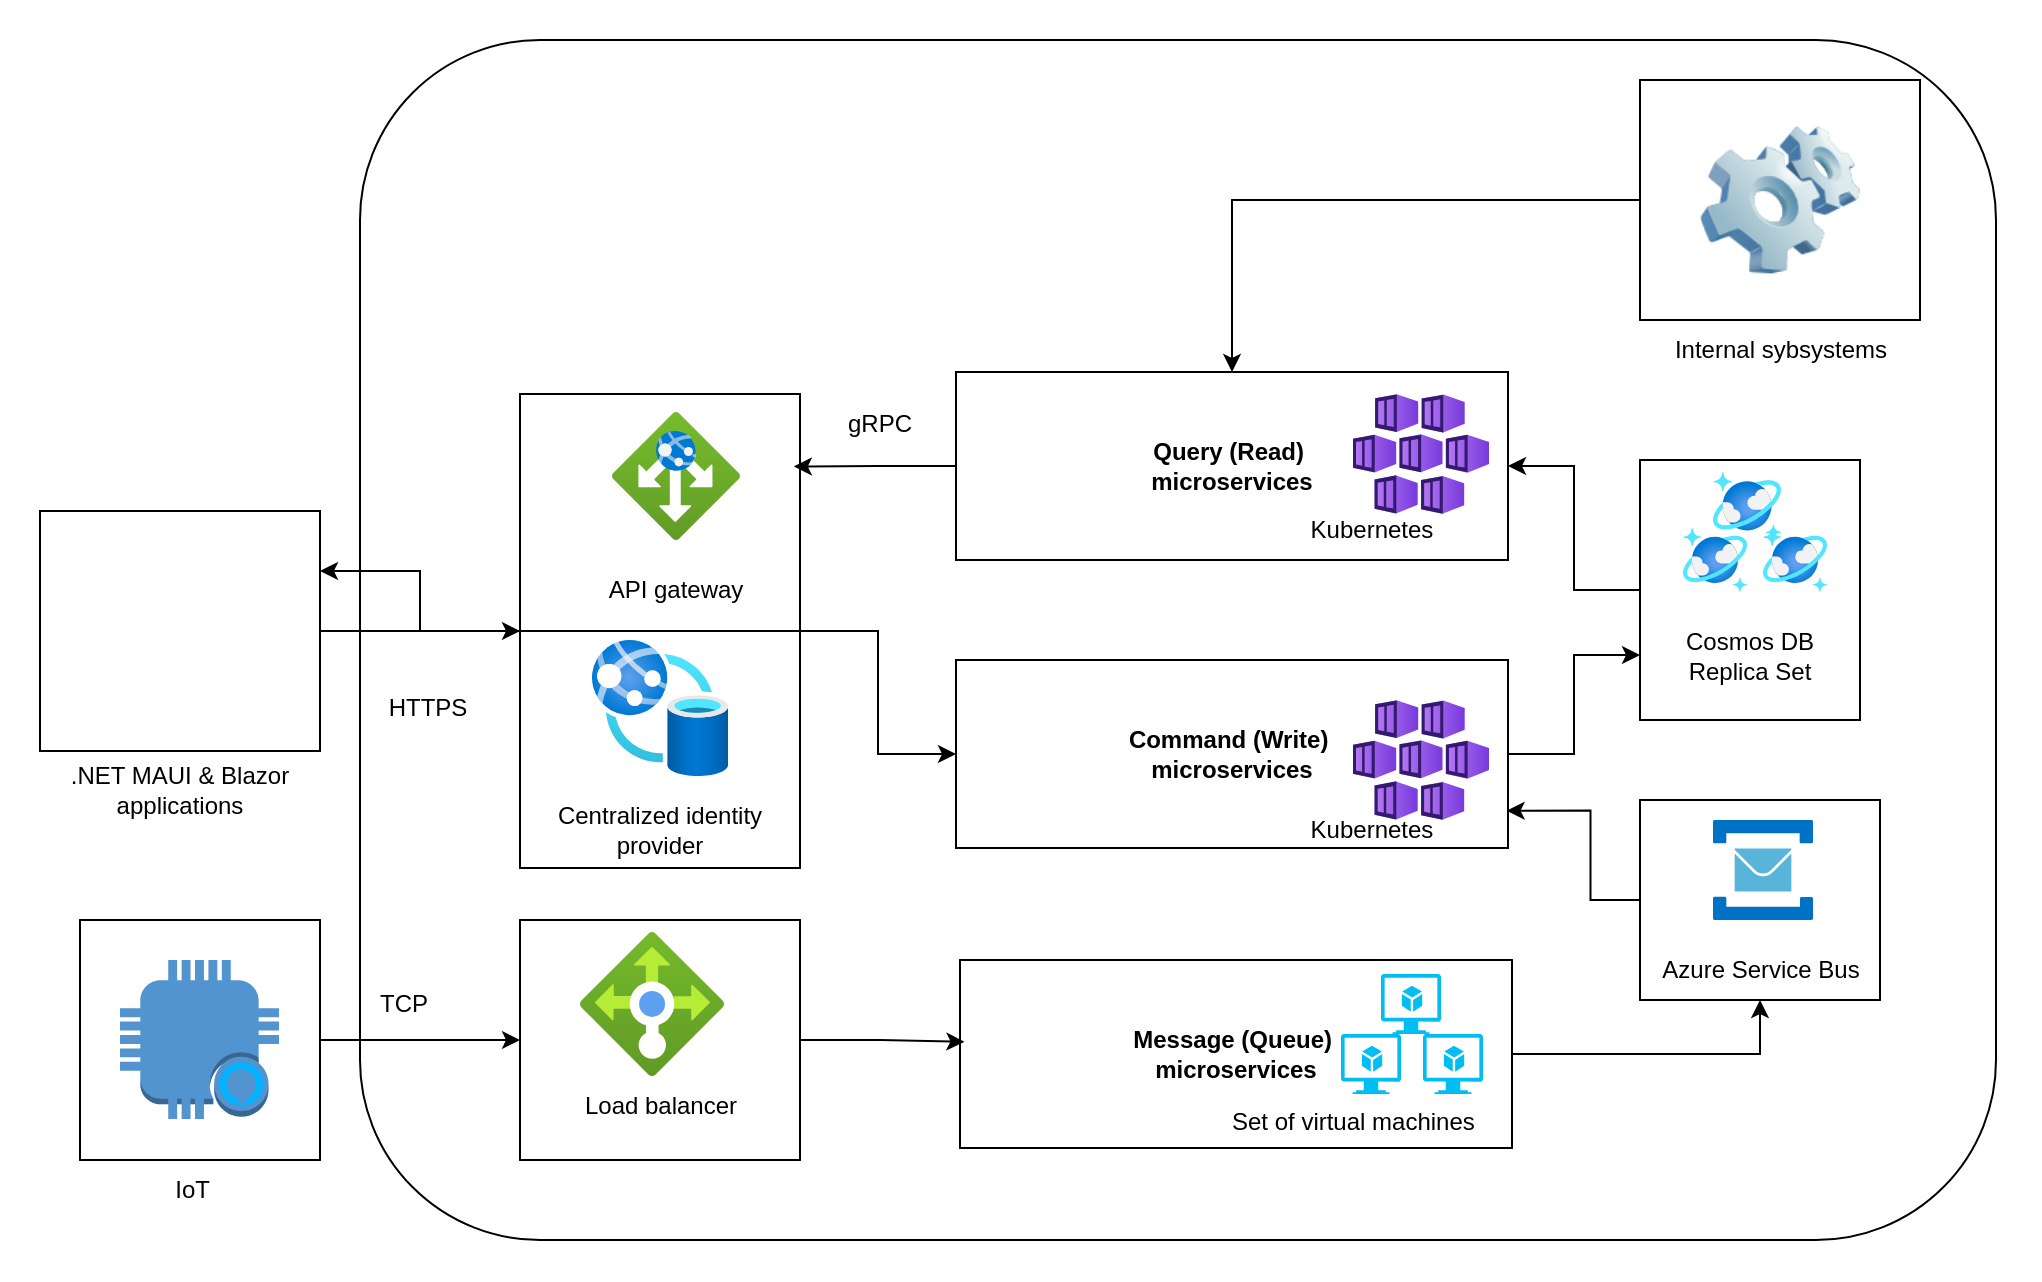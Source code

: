 <mxfile version="28.0.9">
  <diagram name="Page-1" id="RzCiEBjRraIQC5C2OHAX">
    <mxGraphModel dx="2316" dy="729" grid="1" gridSize="10" guides="1" tooltips="1" connect="1" arrows="1" fold="1" page="1" pageScale="1" pageWidth="827" pageHeight="1169" math="0" shadow="0">
      <root>
        <mxCell id="0" />
        <mxCell id="1" parent="0" />
        <mxCell id="qAXU_QblyjmCjn5gIZvt-53" value="" style="rounded=1;whiteSpace=wrap;html=1;strokeColor=none;" parent="1" vertex="1">
          <mxGeometry x="-170" y="370" width="1020" height="640" as="geometry" />
        </mxCell>
        <mxCell id="XNeLHYFb71EVCrH0DWxz-149" value="" style="rounded=1;whiteSpace=wrap;html=1;fillColor=none;" parent="1" vertex="1">
          <mxGeometry x="10" y="390" width="818" height="600" as="geometry" />
        </mxCell>
        <mxCell id="4E9R00wdINm5NdS4aUtk-5" style="edgeStyle=orthogonalEdgeStyle;rounded=0;orthogonalLoop=1;jettySize=auto;html=1;entryX=0.5;entryY=0;entryDx=0;entryDy=0;" edge="1" parent="1" source="qAXU_QblyjmCjn5gIZvt-8" target="XNeLHYFb71EVCrH0DWxz-94">
          <mxGeometry relative="1" as="geometry" />
        </mxCell>
        <mxCell id="qAXU_QblyjmCjn5gIZvt-8" value="" style="rounded=0;whiteSpace=wrap;html=1;" parent="1" vertex="1">
          <mxGeometry x="650" y="410" width="140" height="120" as="geometry" />
        </mxCell>
        <mxCell id="qAXU_QblyjmCjn5gIZvt-10" value="Internal sybsystems" style="text;html=1;strokeColor=none;fillColor=none;align=center;verticalAlign=middle;whiteSpace=wrap;rounded=0;" parent="1" vertex="1">
          <mxGeometry x="638.5" y="530" width="163" height="30" as="geometry" />
        </mxCell>
        <mxCell id="XNeLHYFb71EVCrH0DWxz-137" style="edgeStyle=orthogonalEdgeStyle;rounded=0;orthogonalLoop=1;jettySize=auto;html=1;entryX=0;entryY=0.75;entryDx=0;entryDy=0;" parent="1" source="XNeLHYFb71EVCrH0DWxz-89" target="XNeLHYFb71EVCrH0DWxz-112" edge="1">
          <mxGeometry relative="1" as="geometry" />
        </mxCell>
        <mxCell id="XNeLHYFb71EVCrH0DWxz-89" value="&lt;div&gt;&lt;span style=&quot;background-color: transparent;&quot;&gt;&lt;b&gt;Command (Write)&lt;/b&gt;&lt;/span&gt;&lt;span style=&quot;background-color: transparent;&quot;&gt;&lt;b&gt;&amp;nbsp;&lt;/b&gt;&lt;/span&gt;&lt;/div&gt;&lt;div&gt;&lt;b&gt;microservices&lt;/b&gt;&lt;/div&gt;" style="rounded=0;whiteSpace=wrap;html=1;" parent="1" vertex="1">
          <mxGeometry x="308" y="700" width="276" height="94" as="geometry" />
        </mxCell>
        <mxCell id="XNeLHYFb71EVCrH0DWxz-93" value="" style="image;aspect=fixed;html=1;points=[];align=center;fontSize=12;image=img/lib/azure2/containers/Kubernetes_Services.svg;" parent="1" vertex="1">
          <mxGeometry x="506.5" y="720" width="68" height="60" as="geometry" />
        </mxCell>
        <mxCell id="XNeLHYFb71EVCrH0DWxz-94" value="&lt;div&gt;&lt;b&gt;Query (R&lt;/b&gt;&lt;span style=&quot;background-color: transparent;&quot;&gt;&lt;b&gt;ead)&amp;nbsp;&lt;/b&gt;&lt;/span&gt;&lt;/div&gt;&lt;div&gt;&lt;span style=&quot;background-color: transparent;&quot;&gt;&lt;b&gt;microservices&lt;/b&gt;&lt;/span&gt;&lt;/div&gt;" style="rounded=0;whiteSpace=wrap;html=1;" parent="1" vertex="1">
          <mxGeometry x="308" y="556" width="276" height="94" as="geometry" />
        </mxCell>
        <mxCell id="XNeLHYFb71EVCrH0DWxz-96" value="" style="image;aspect=fixed;html=1;points=[];align=center;fontSize=12;image=img/lib/azure2/containers/Kubernetes_Services.svg;" parent="1" vertex="1">
          <mxGeometry x="506.5" y="567" width="68" height="60" as="geometry" />
        </mxCell>
        <mxCell id="XNeLHYFb71EVCrH0DWxz-103" value="Kubernetes" style="text;html=1;strokeColor=none;fillColor=none;align=center;verticalAlign=middle;whiteSpace=wrap;rounded=0;" parent="1" vertex="1">
          <mxGeometry x="430.5" y="770" width="170" height="30" as="geometry" />
        </mxCell>
        <mxCell id="XNeLHYFb71EVCrH0DWxz-104" value="Kubernetes" style="text;html=1;strokeColor=none;fillColor=none;align=center;verticalAlign=middle;whiteSpace=wrap;rounded=0;" parent="1" vertex="1">
          <mxGeometry x="430.5" y="620" width="170" height="30" as="geometry" />
        </mxCell>
        <mxCell id="Z1b5xtA1G_lNGyBBYrnB-6" style="edgeStyle=orthogonalEdgeStyle;rounded=0;orthogonalLoop=1;jettySize=auto;html=1;entryX=1;entryY=0.5;entryDx=0;entryDy=0;" parent="1" source="XNeLHYFb71EVCrH0DWxz-112" target="XNeLHYFb71EVCrH0DWxz-94" edge="1">
          <mxGeometry relative="1" as="geometry" />
        </mxCell>
        <mxCell id="XNeLHYFb71EVCrH0DWxz-112" value="" style="rounded=0;whiteSpace=wrap;html=1;" parent="1" vertex="1">
          <mxGeometry x="650" y="600" width="110" height="130" as="geometry" />
        </mxCell>
        <mxCell id="XNeLHYFb71EVCrH0DWxz-113" value="" style="image;aspect=fixed;html=1;points=[];align=center;fontSize=12;image=img/lib/azure2/databases/Azure_Cosmos_DB.svg;" parent="1" vertex="1">
          <mxGeometry x="686.5" y="606" width="34" height="34" as="geometry" />
        </mxCell>
        <mxCell id="XNeLHYFb71EVCrH0DWxz-114" value="" style="image;aspect=fixed;html=1;points=[];align=center;fontSize=12;image=img/lib/azure2/databases/Azure_Cosmos_DB.svg;" parent="1" vertex="1">
          <mxGeometry x="711.5" y="634" width="32" height="32" as="geometry" />
        </mxCell>
        <mxCell id="XNeLHYFb71EVCrH0DWxz-115" value="" style="image;aspect=fixed;html=1;points=[];align=center;fontSize=12;image=img/lib/azure2/databases/Azure_Cosmos_DB.svg;" parent="1" vertex="1">
          <mxGeometry x="671.5" y="634" width="32" height="32" as="geometry" />
        </mxCell>
        <mxCell id="XNeLHYFb71EVCrH0DWxz-116" value="Cosmos DB Replica Set" style="text;html=1;strokeColor=none;fillColor=none;align=center;verticalAlign=middle;whiteSpace=wrap;rounded=0;" parent="1" vertex="1">
          <mxGeometry x="665" y="683" width="80" height="30" as="geometry" />
        </mxCell>
        <mxCell id="XNeLHYFb71EVCrH0DWxz-122" value="" style="rounded=0;whiteSpace=wrap;html=1;" parent="1" vertex="1">
          <mxGeometry x="90" y="830" width="140" height="120" as="geometry" />
        </mxCell>
        <mxCell id="XNeLHYFb71EVCrH0DWxz-123" value="" style="image;aspect=fixed;html=1;points=[];align=center;fontSize=12;image=img/lib/azure2/networking/Load_Balancers.svg;" parent="1" vertex="1">
          <mxGeometry x="120" y="836" width="72" height="72" as="geometry" />
        </mxCell>
        <mxCell id="XNeLHYFb71EVCrH0DWxz-124" value="Load balancer" style="text;html=1;strokeColor=none;fillColor=none;align=center;verticalAlign=middle;whiteSpace=wrap;rounded=0;" parent="1" vertex="1">
          <mxGeometry x="78.5" y="908" width="163" height="30" as="geometry" />
        </mxCell>
        <mxCell id="XNeLHYFb71EVCrH0DWxz-125" value="" style="image;html=1;image=img/lib/clip_art/computers/Software_128x128.png" parent="1" vertex="1">
          <mxGeometry x="680" y="430" width="80" height="80" as="geometry" />
        </mxCell>
        <mxCell id="XNeLHYFb71EVCrH0DWxz-135" style="edgeStyle=orthogonalEdgeStyle;rounded=0;orthogonalLoop=1;jettySize=auto;html=1;entryX=0.5;entryY=1;entryDx=0;entryDy=0;" parent="1" source="XNeLHYFb71EVCrH0DWxz-126" target="XNeLHYFb71EVCrH0DWxz-132" edge="1">
          <mxGeometry relative="1" as="geometry" />
        </mxCell>
        <mxCell id="XNeLHYFb71EVCrH0DWxz-126" value="&lt;b&gt;Message (Queue)&amp;nbsp;&lt;/b&gt;&lt;div&gt;&lt;b&gt;microservices&lt;/b&gt;&lt;/div&gt;" style="rounded=0;whiteSpace=wrap;html=1;" parent="1" vertex="1">
          <mxGeometry x="310" y="850" width="276" height="94" as="geometry" />
        </mxCell>
        <mxCell id="XNeLHYFb71EVCrH0DWxz-127" value="" style="verticalLabelPosition=bottom;html=1;verticalAlign=top;align=center;strokeColor=none;fillColor=#00BEF2;shape=mxgraph.azure.virtual_machine_feature;pointerEvents=1;" parent="1" vertex="1">
          <mxGeometry x="500.5" y="887" width="30" height="30" as="geometry" />
        </mxCell>
        <mxCell id="XNeLHYFb71EVCrH0DWxz-128" value="" style="verticalLabelPosition=bottom;html=1;verticalAlign=top;align=center;strokeColor=none;fillColor=#00BEF2;shape=mxgraph.azure.virtual_machine_feature;pointerEvents=1;" parent="1" vertex="1">
          <mxGeometry x="520.5" y="857" width="30" height="30" as="geometry" />
        </mxCell>
        <mxCell id="XNeLHYFb71EVCrH0DWxz-129" value="" style="verticalLabelPosition=bottom;html=1;verticalAlign=top;align=center;strokeColor=none;fillColor=#00BEF2;shape=mxgraph.azure.virtual_machine_feature;pointerEvents=1;" parent="1" vertex="1">
          <mxGeometry x="541.5" y="887" width="30" height="30" as="geometry" />
        </mxCell>
        <mxCell id="XNeLHYFb71EVCrH0DWxz-130" value="Set of virtual machines" style="text;whiteSpace=wrap;" parent="1" vertex="1">
          <mxGeometry x="443.5" y="917" width="194" height="40" as="geometry" />
        </mxCell>
        <mxCell id="XNeLHYFb71EVCrH0DWxz-131" value="" style="rounded=0;whiteSpace=wrap;html=1;" parent="1" vertex="1">
          <mxGeometry x="650" y="770" width="120" height="100" as="geometry" />
        </mxCell>
        <mxCell id="XNeLHYFb71EVCrH0DWxz-132" value="Azure Service Bus" style="text;html=1;strokeColor=none;fillColor=none;align=center;verticalAlign=middle;whiteSpace=wrap;rounded=0;" parent="1" vertex="1">
          <mxGeometry x="642.5" y="840" width="135" height="30" as="geometry" />
        </mxCell>
        <mxCell id="XNeLHYFb71EVCrH0DWxz-134" value="" style="image;sketch=0;aspect=fixed;html=1;points=[];align=center;fontSize=12;image=img/lib/mscae/Service_Bus.svg;" parent="1" vertex="1">
          <mxGeometry x="686.5" y="780" width="50" height="50" as="geometry" />
        </mxCell>
        <mxCell id="XNeLHYFb71EVCrH0DWxz-136" style="edgeStyle=orthogonalEdgeStyle;rounded=0;orthogonalLoop=1;jettySize=auto;html=1;entryX=0.899;entryY=0.178;entryDx=0;entryDy=0;entryPerimeter=0;" parent="1" source="XNeLHYFb71EVCrH0DWxz-131" target="XNeLHYFb71EVCrH0DWxz-103" edge="1">
          <mxGeometry relative="1" as="geometry" />
        </mxCell>
        <mxCell id="XNeLHYFb71EVCrH0DWxz-138" value="IoT&amp;nbsp;" style="text;html=1;strokeColor=none;fillColor=none;align=center;verticalAlign=middle;whiteSpace=wrap;rounded=0;" parent="1" vertex="1">
          <mxGeometry x="-114.5" y="950" width="84" height="30" as="geometry" />
        </mxCell>
        <mxCell id="XNeLHYFb71EVCrH0DWxz-140" style="edgeStyle=orthogonalEdgeStyle;rounded=0;orthogonalLoop=1;jettySize=auto;html=1;entryX=0.008;entryY=0.435;entryDx=0;entryDy=0;entryPerimeter=0;" parent="1" source="XNeLHYFb71EVCrH0DWxz-122" target="XNeLHYFb71EVCrH0DWxz-126" edge="1">
          <mxGeometry relative="1" as="geometry" />
        </mxCell>
        <mxCell id="4E9R00wdINm5NdS4aUtk-6" style="edgeStyle=orthogonalEdgeStyle;rounded=0;orthogonalLoop=1;jettySize=auto;html=1;entryX=0;entryY=0.5;entryDx=0;entryDy=0;" edge="1" parent="1" source="XNeLHYFb71EVCrH0DWxz-150" target="XNeLHYFb71EVCrH0DWxz-89">
          <mxGeometry relative="1" as="geometry" />
        </mxCell>
        <mxCell id="4E9R00wdINm5NdS4aUtk-9" style="edgeStyle=orthogonalEdgeStyle;rounded=0;orthogonalLoop=1;jettySize=auto;html=1;entryX=1;entryY=0.25;entryDx=0;entryDy=0;" edge="1" parent="1" source="XNeLHYFb71EVCrH0DWxz-150" target="Z1b5xtA1G_lNGyBBYrnB-18">
          <mxGeometry relative="1" as="geometry" />
        </mxCell>
        <mxCell id="XNeLHYFb71EVCrH0DWxz-150" value="" style="rounded=0;whiteSpace=wrap;html=1;" parent="1" vertex="1">
          <mxGeometry x="90" y="567" width="140" height="237" as="geometry" />
        </mxCell>
        <mxCell id="XNeLHYFb71EVCrH0DWxz-151" value="" style="image;aspect=fixed;html=1;points=[];align=center;fontSize=12;image=img/lib/azure2/networking/Application_Gateways.svg;" parent="1" vertex="1">
          <mxGeometry x="136" y="576" width="64" height="64" as="geometry" />
        </mxCell>
        <mxCell id="XNeLHYFb71EVCrH0DWxz-152" value="API gateway" style="text;html=1;strokeColor=none;fillColor=none;align=center;verticalAlign=middle;whiteSpace=wrap;rounded=0;" parent="1" vertex="1">
          <mxGeometry x="101.25" y="650" width="133.5" height="30" as="geometry" />
        </mxCell>
        <mxCell id="XNeLHYFb71EVCrH0DWxz-156" value="gRPC" style="text;html=1;strokeColor=none;fillColor=none;align=center;verticalAlign=middle;whiteSpace=wrap;rounded=0;" parent="1" vertex="1">
          <mxGeometry x="240" y="567" width="60" height="30" as="geometry" />
        </mxCell>
        <mxCell id="XNeLHYFb71EVCrH0DWxz-161" value="HTTPS" style="text;html=1;strokeColor=none;fillColor=none;align=center;verticalAlign=middle;whiteSpace=wrap;rounded=0;" parent="1" vertex="1">
          <mxGeometry x="14" y="709" width="60" height="30" as="geometry" />
        </mxCell>
        <mxCell id="Z1b5xtA1G_lNGyBBYrnB-19" style="edgeStyle=orthogonalEdgeStyle;rounded=0;orthogonalLoop=1;jettySize=auto;html=1;" parent="1" source="Z1b5xtA1G_lNGyBBYrnB-18" target="XNeLHYFb71EVCrH0DWxz-150" edge="1">
          <mxGeometry relative="1" as="geometry" />
        </mxCell>
        <mxCell id="Z1b5xtA1G_lNGyBBYrnB-18" value="" style="rounded=0;whiteSpace=wrap;html=1;" parent="1" vertex="1">
          <mxGeometry x="-150" y="625.5" width="140" height="120" as="geometry" />
        </mxCell>
        <mxCell id="Z1b5xtA1G_lNGyBBYrnB-20" value="" style="shape=image;html=1;verticalAlign=top;verticalLabelPosition=bottom;labelBackgroundColor=#ffffff;imageAspect=0;aspect=fixed;image=https://cdn4.iconfinder.com/data/icons/computer-and-web-2/500/Responsive-128.png" parent="1" vertex="1">
          <mxGeometry x="-149" y="622" width="128" height="128" as="geometry" />
        </mxCell>
        <mxCell id="Z1b5xtA1G_lNGyBBYrnB-26" style="edgeStyle=orthogonalEdgeStyle;rounded=0;orthogonalLoop=1;jettySize=auto;html=1;entryX=0;entryY=0.5;entryDx=0;entryDy=0;" parent="1" source="Z1b5xtA1G_lNGyBBYrnB-24" target="XNeLHYFb71EVCrH0DWxz-122" edge="1">
          <mxGeometry relative="1" as="geometry" />
        </mxCell>
        <mxCell id="Z1b5xtA1G_lNGyBBYrnB-24" value="" style="rounded=0;whiteSpace=wrap;html=1;" parent="1" vertex="1">
          <mxGeometry x="-130" y="830" width="120" height="120" as="geometry" />
        </mxCell>
        <mxCell id="Z1b5xtA1G_lNGyBBYrnB-25" value="" style="outlineConnect=0;dashed=0;verticalLabelPosition=bottom;verticalAlign=top;align=center;html=1;shape=mxgraph.aws3.alexa_enabled_device;fillColor=#5294CF;gradientColor=none;" parent="1" vertex="1">
          <mxGeometry x="-110" y="850" width="79.5" height="79.5" as="geometry" />
        </mxCell>
        <mxCell id="Z1b5xtA1G_lNGyBBYrnB-27" value="TCP" style="text;html=1;strokeColor=none;fillColor=none;align=center;verticalAlign=middle;whiteSpace=wrap;rounded=0;" parent="1" vertex="1">
          <mxGeometry x="-10" y="857" width="84" height="30" as="geometry" />
        </mxCell>
        <mxCell id="Z1b5xtA1G_lNGyBBYrnB-28" value=".NET MAUI &amp;amp; Blazor&lt;div&gt;applications&lt;/div&gt;" style="text;html=1;strokeColor=none;fillColor=none;align=center;verticalAlign=middle;whiteSpace=wrap;rounded=0;" parent="1" vertex="1">
          <mxGeometry x="-139" y="750" width="118" height="30" as="geometry" />
        </mxCell>
        <mxCell id="97TeZjc7ImTBjjB7zxNU-5" value="" style="image;aspect=fixed;html=1;points=[];align=center;fontSize=12;image=img/lib/azure2/other/Web_App_Database.svg;" parent="1" vertex="1">
          <mxGeometry x="126" y="690" width="68" height="68" as="geometry" />
        </mxCell>
        <mxCell id="97TeZjc7ImTBjjB7zxNU-6" value="" style="endArrow=none;html=1;rounded=0;exitX=0;exitY=0.5;exitDx=0;exitDy=0;entryX=1;entryY=0.5;entryDx=0;entryDy=0;" parent="1" source="XNeLHYFb71EVCrH0DWxz-150" target="XNeLHYFb71EVCrH0DWxz-150" edge="1">
          <mxGeometry width="50" height="50" relative="1" as="geometry">
            <mxPoint x="230" y="690" as="sourcePoint" />
            <mxPoint x="280" y="640" as="targetPoint" />
          </mxGeometry>
        </mxCell>
        <mxCell id="97TeZjc7ImTBjjB7zxNU-7" value="Centralized identity provider" style="text;html=1;strokeColor=none;fillColor=none;align=center;verticalAlign=middle;whiteSpace=wrap;rounded=0;" parent="1" vertex="1">
          <mxGeometry x="93.25" y="770" width="133.5" height="30" as="geometry" />
        </mxCell>
        <mxCell id="4E9R00wdINm5NdS4aUtk-1" style="edgeStyle=orthogonalEdgeStyle;rounded=0;orthogonalLoop=1;jettySize=auto;html=1;entryX=0.978;entryY=0.153;entryDx=0;entryDy=0;entryPerimeter=0;" edge="1" parent="1" source="XNeLHYFb71EVCrH0DWxz-94" target="XNeLHYFb71EVCrH0DWxz-150">
          <mxGeometry relative="1" as="geometry" />
        </mxCell>
      </root>
    </mxGraphModel>
  </diagram>
</mxfile>
